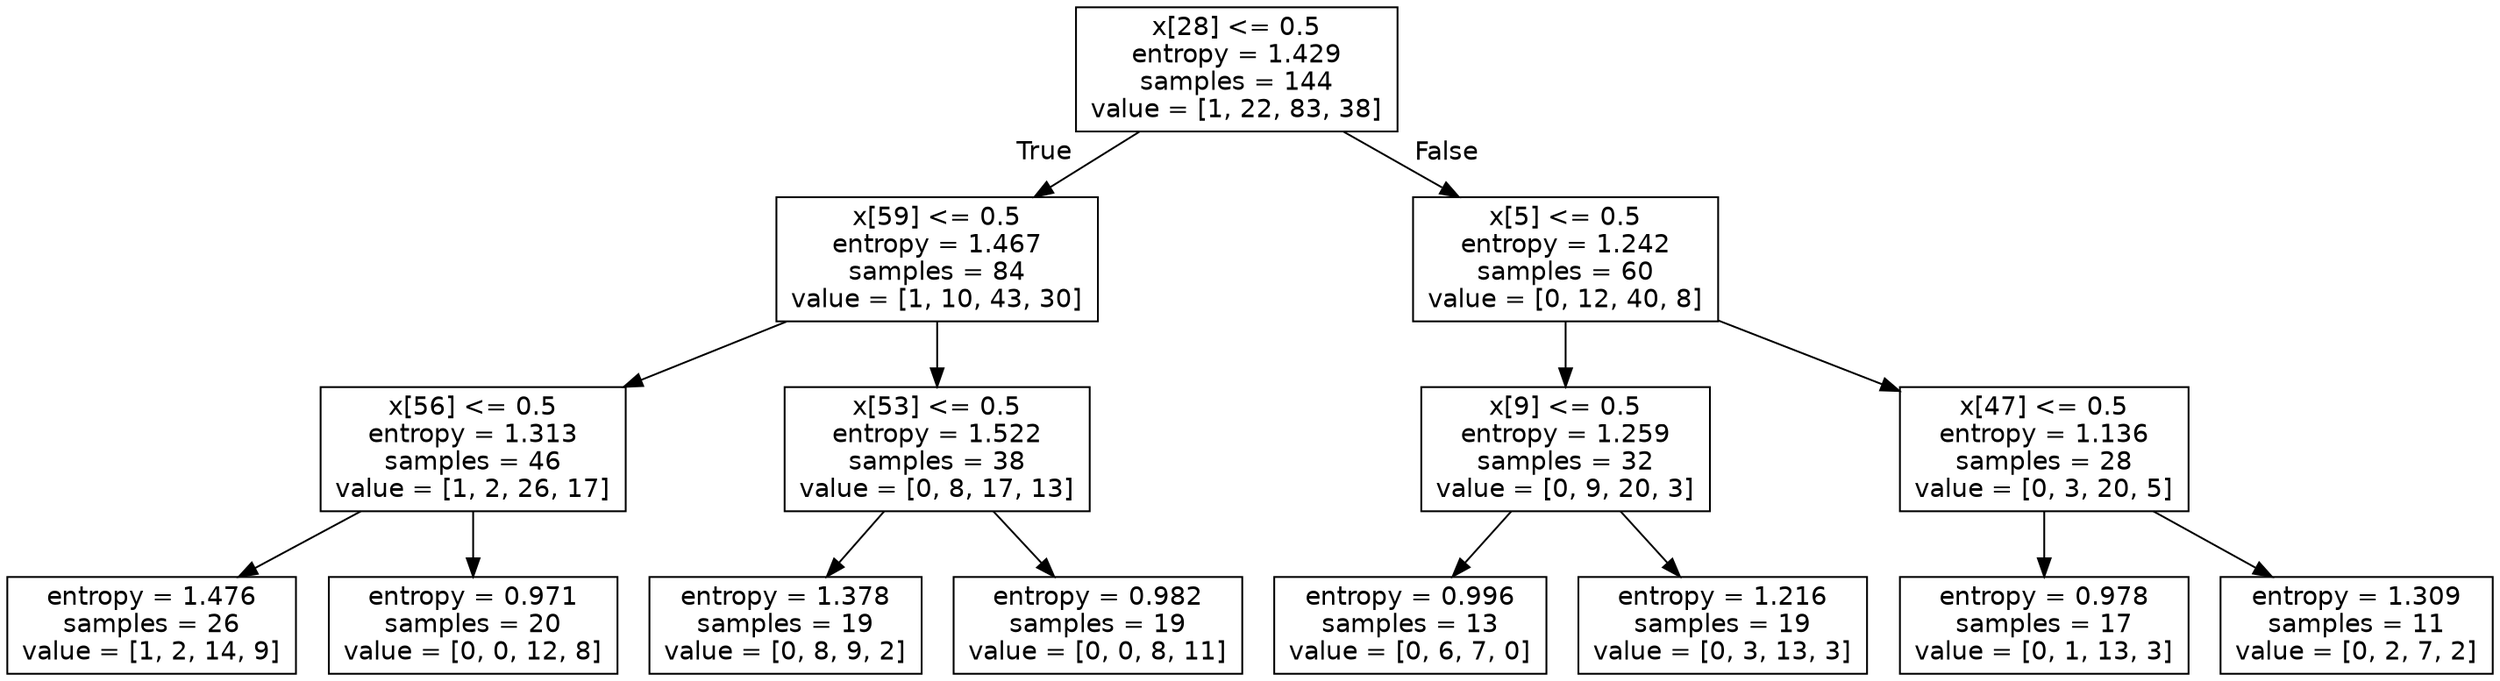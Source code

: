 digraph Tree {
node [shape=box, fontname="helvetica"] ;
edge [fontname="helvetica"] ;
0 [label="x[28] <= 0.5\nentropy = 1.429\nsamples = 144\nvalue = [1, 22, 83, 38]"] ;
1 [label="x[59] <= 0.5\nentropy = 1.467\nsamples = 84\nvalue = [1, 10, 43, 30]"] ;
0 -> 1 [labeldistance=2.5, labelangle=45, headlabel="True"] ;
2 [label="x[56] <= 0.5\nentropy = 1.313\nsamples = 46\nvalue = [1, 2, 26, 17]"] ;
1 -> 2 ;
3 [label="entropy = 1.476\nsamples = 26\nvalue = [1, 2, 14, 9]"] ;
2 -> 3 ;
4 [label="entropy = 0.971\nsamples = 20\nvalue = [0, 0, 12, 8]"] ;
2 -> 4 ;
5 [label="x[53] <= 0.5\nentropy = 1.522\nsamples = 38\nvalue = [0, 8, 17, 13]"] ;
1 -> 5 ;
6 [label="entropy = 1.378\nsamples = 19\nvalue = [0, 8, 9, 2]"] ;
5 -> 6 ;
7 [label="entropy = 0.982\nsamples = 19\nvalue = [0, 0, 8, 11]"] ;
5 -> 7 ;
8 [label="x[5] <= 0.5\nentropy = 1.242\nsamples = 60\nvalue = [0, 12, 40, 8]"] ;
0 -> 8 [labeldistance=2.5, labelangle=-45, headlabel="False"] ;
9 [label="x[9] <= 0.5\nentropy = 1.259\nsamples = 32\nvalue = [0, 9, 20, 3]"] ;
8 -> 9 ;
10 [label="entropy = 0.996\nsamples = 13\nvalue = [0, 6, 7, 0]"] ;
9 -> 10 ;
11 [label="entropy = 1.216\nsamples = 19\nvalue = [0, 3, 13, 3]"] ;
9 -> 11 ;
12 [label="x[47] <= 0.5\nentropy = 1.136\nsamples = 28\nvalue = [0, 3, 20, 5]"] ;
8 -> 12 ;
13 [label="entropy = 0.978\nsamples = 17\nvalue = [0, 1, 13, 3]"] ;
12 -> 13 ;
14 [label="entropy = 1.309\nsamples = 11\nvalue = [0, 2, 7, 2]"] ;
12 -> 14 ;
}